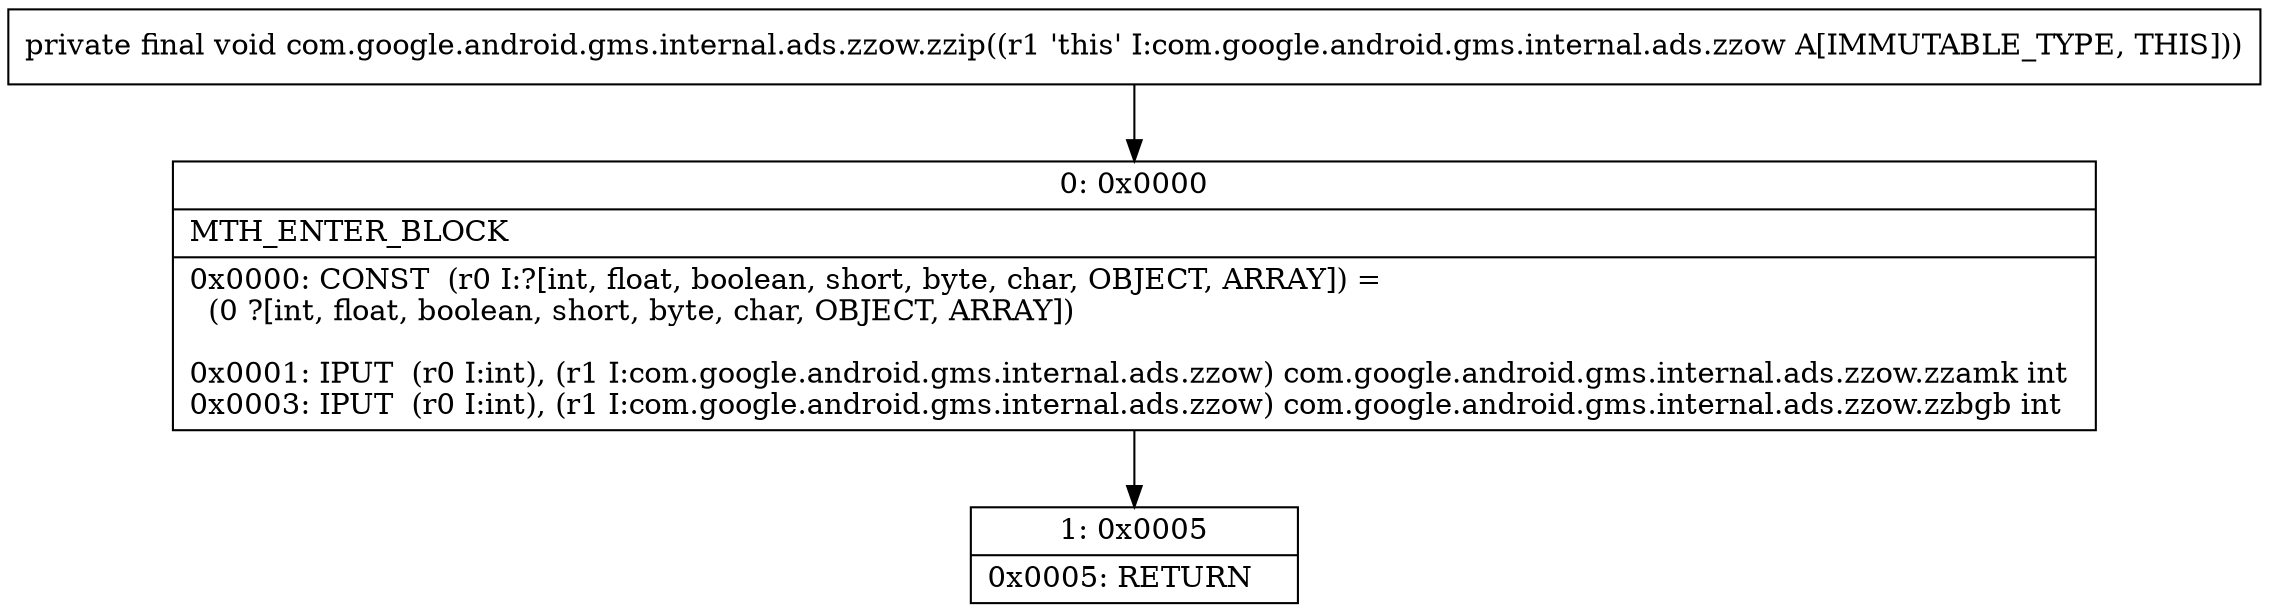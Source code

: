 digraph "CFG forcom.google.android.gms.internal.ads.zzow.zzip()V" {
Node_0 [shape=record,label="{0\:\ 0x0000|MTH_ENTER_BLOCK\l|0x0000: CONST  (r0 I:?[int, float, boolean, short, byte, char, OBJECT, ARRAY]) = \l  (0 ?[int, float, boolean, short, byte, char, OBJECT, ARRAY])\l \l0x0001: IPUT  (r0 I:int), (r1 I:com.google.android.gms.internal.ads.zzow) com.google.android.gms.internal.ads.zzow.zzamk int \l0x0003: IPUT  (r0 I:int), (r1 I:com.google.android.gms.internal.ads.zzow) com.google.android.gms.internal.ads.zzow.zzbgb int \l}"];
Node_1 [shape=record,label="{1\:\ 0x0005|0x0005: RETURN   \l}"];
MethodNode[shape=record,label="{private final void com.google.android.gms.internal.ads.zzow.zzip((r1 'this' I:com.google.android.gms.internal.ads.zzow A[IMMUTABLE_TYPE, THIS])) }"];
MethodNode -> Node_0;
Node_0 -> Node_1;
}

